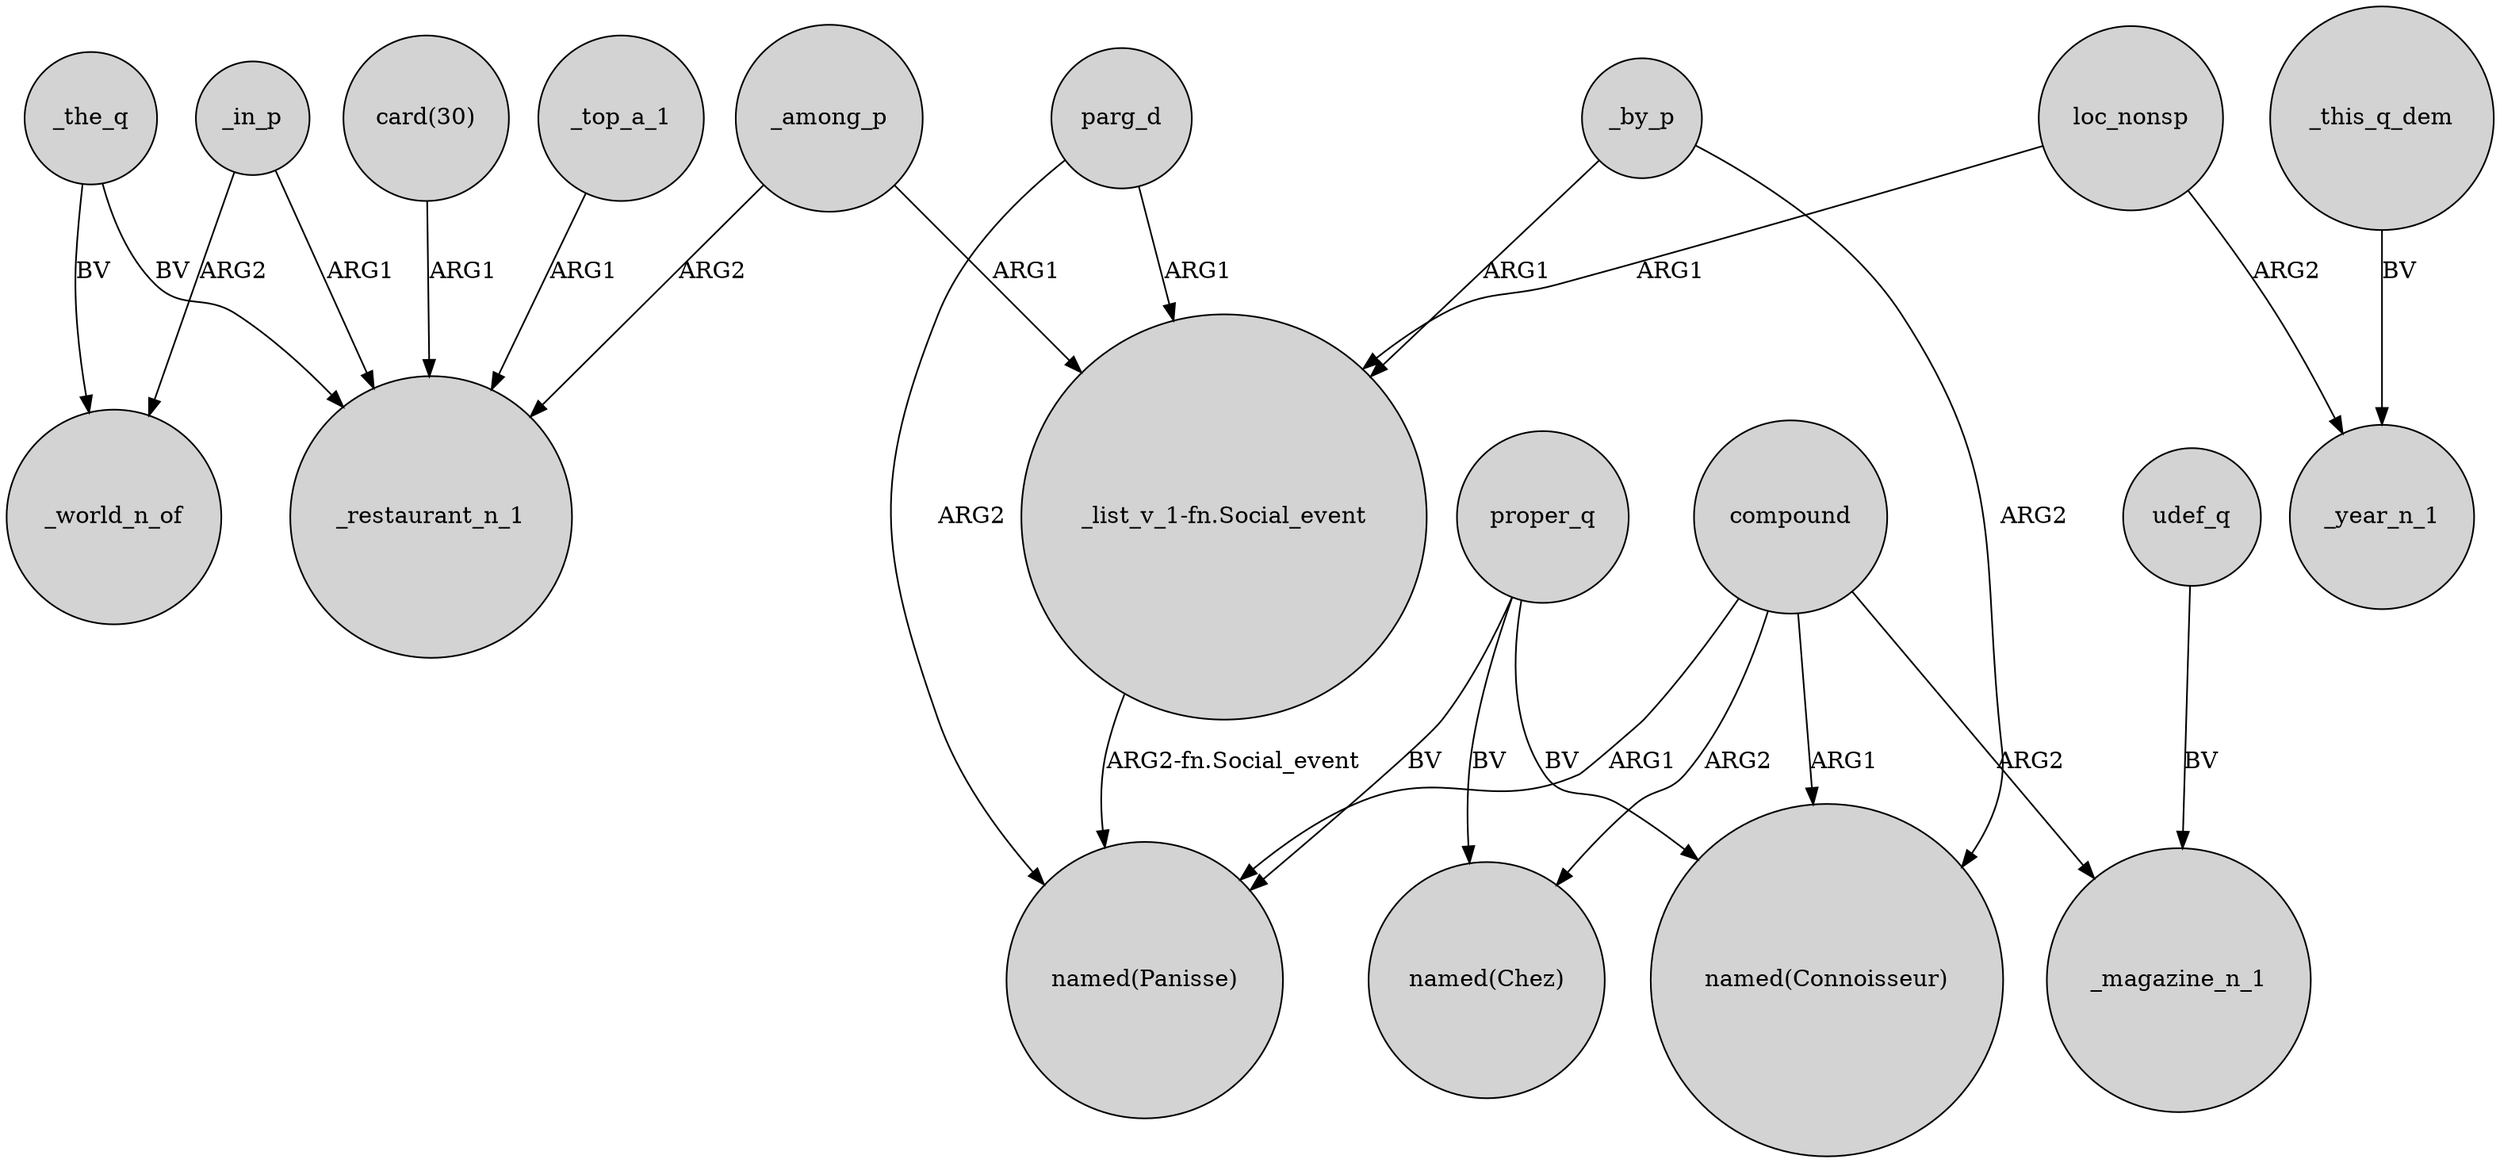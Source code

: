 digraph {
	node [shape=circle style=filled]
	compound -> "named(Panisse)" [label=ARG1]
	_among_p -> "_list_v_1-fn.Social_event" [label=ARG1]
	_by_p -> "named(Connoisseur)" [label=ARG2]
	compound -> "named(Chez)" [label=ARG2]
	proper_q -> "named(Connoisseur)" [label=BV]
	_top_a_1 -> _restaurant_n_1 [label=ARG1]
	compound -> _magazine_n_1 [label=ARG2]
	"_list_v_1-fn.Social_event" -> "named(Panisse)" [label="ARG2-fn.Social_event"]
	loc_nonsp -> _year_n_1 [label=ARG2]
	_by_p -> "_list_v_1-fn.Social_event" [label=ARG1]
	_in_p -> _world_n_of [label=ARG2]
	"card(30)" -> _restaurant_n_1 [label=ARG1]
	parg_d -> "named(Panisse)" [label=ARG2]
	proper_q -> "named(Panisse)" [label=BV]
	_the_q -> _restaurant_n_1 [label=BV]
	_this_q_dem -> _year_n_1 [label=BV]
	_in_p -> _restaurant_n_1 [label=ARG1]
	proper_q -> "named(Chez)" [label=BV]
	udef_q -> _magazine_n_1 [label=BV]
	loc_nonsp -> "_list_v_1-fn.Social_event" [label=ARG1]
	parg_d -> "_list_v_1-fn.Social_event" [label=ARG1]
	_among_p -> _restaurant_n_1 [label=ARG2]
	_the_q -> _world_n_of [label=BV]
	compound -> "named(Connoisseur)" [label=ARG1]
}
